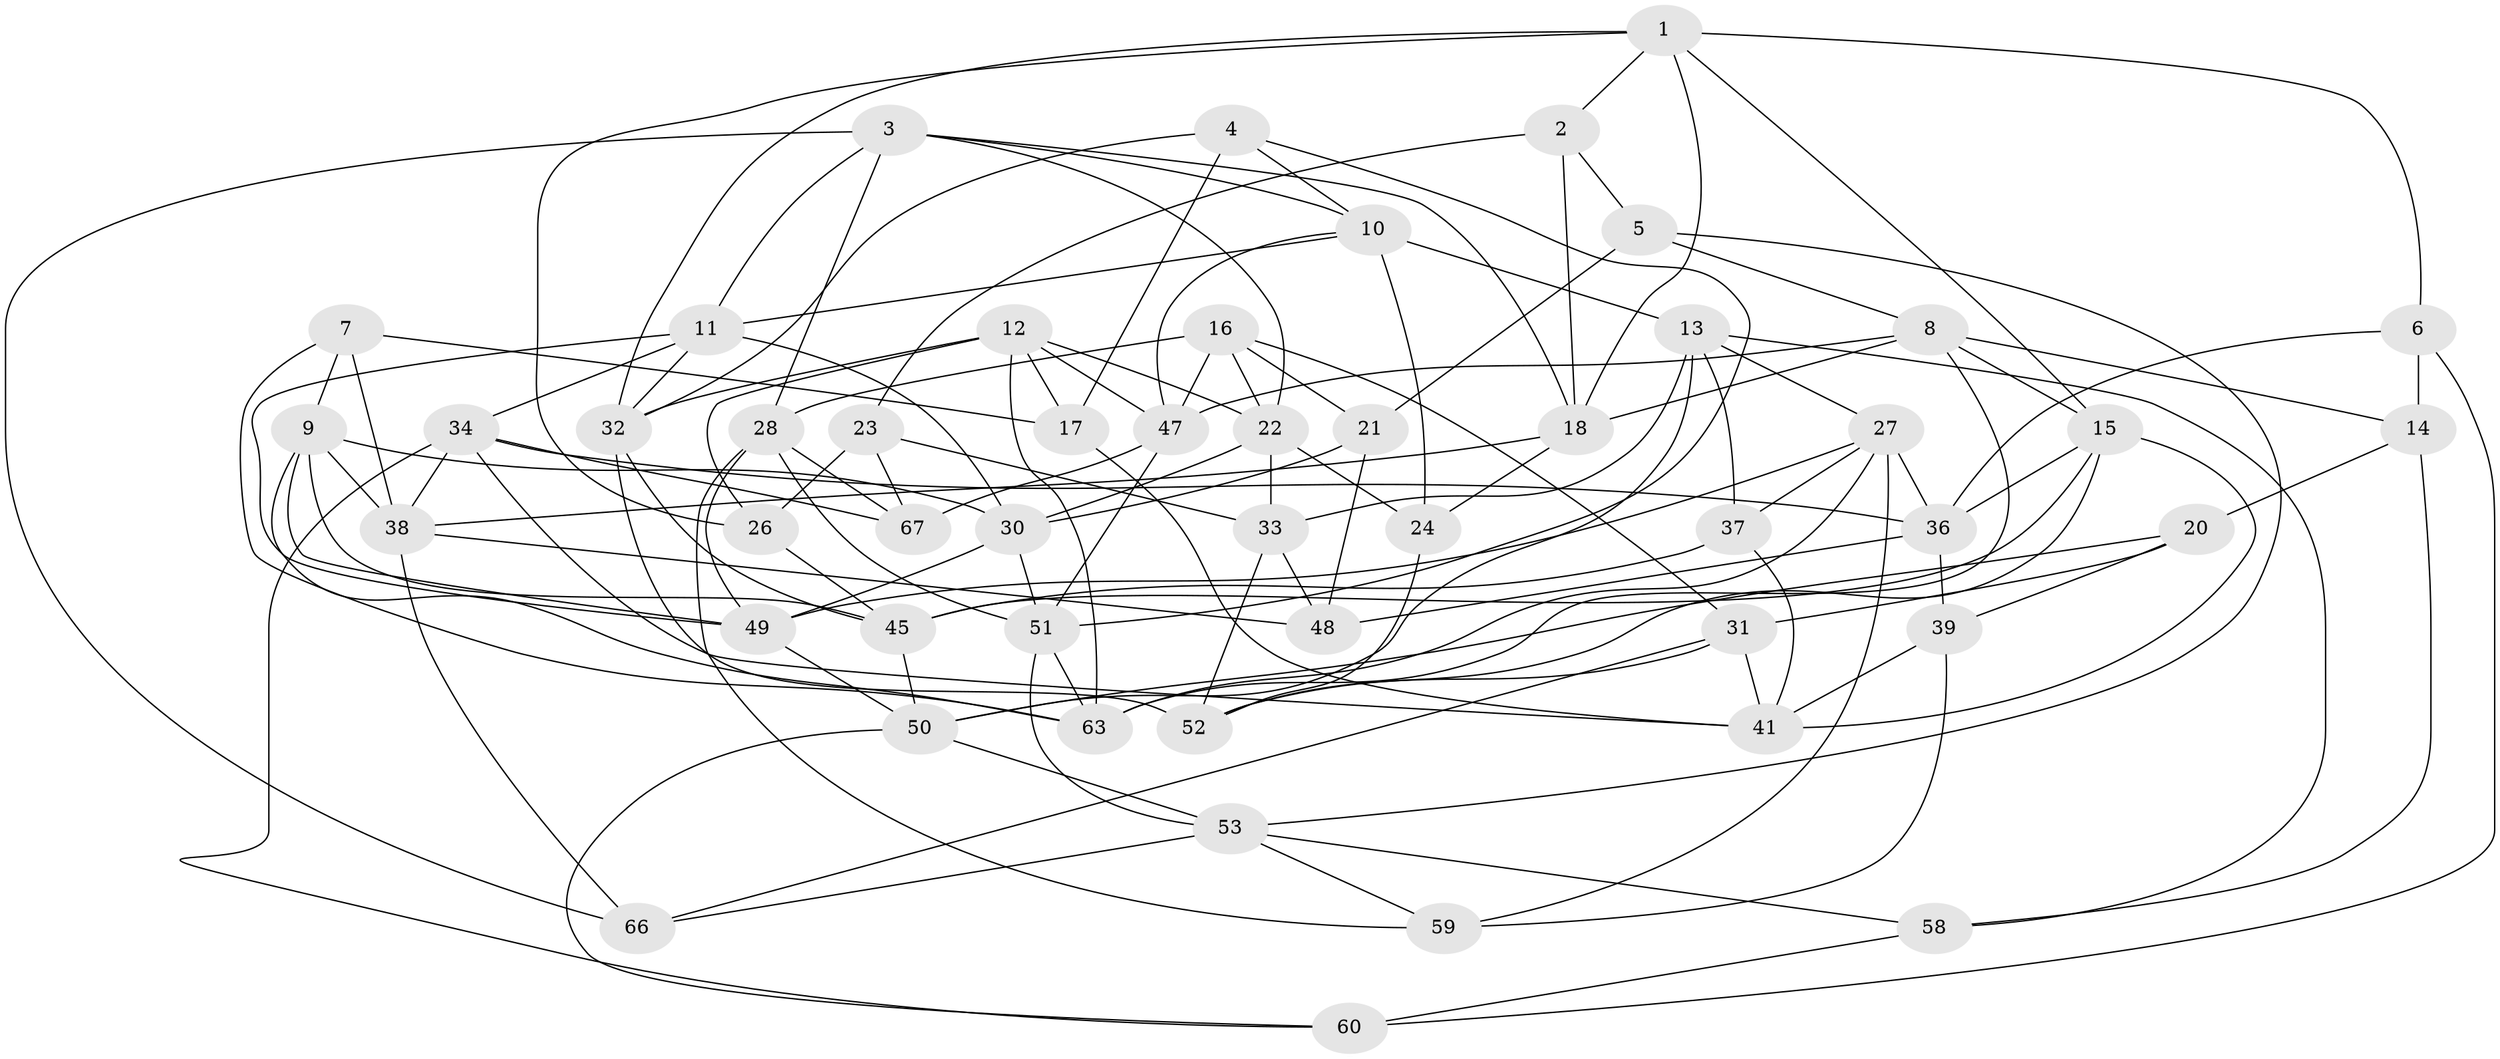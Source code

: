 // original degree distribution, {4: 1.0}
// Generated by graph-tools (version 1.1) at 2025/42/03/06/25 10:42:16]
// undirected, 50 vertices, 128 edges
graph export_dot {
graph [start="1"]
  node [color=gray90,style=filled];
  1 [super="+54"];
  2;
  3 [super="+56"];
  4;
  5;
  6;
  7;
  8 [super="+65"];
  9 [super="+29"];
  10 [super="+74"];
  11 [super="+40"];
  12 [super="+62"];
  13 [super="+19"];
  14;
  15 [super="+70"];
  16 [super="+77"];
  17;
  18 [super="+25"];
  20;
  21;
  22 [super="+61"];
  23;
  24;
  26;
  27 [super="+55"];
  28 [super="+42"];
  30 [super="+79"];
  31 [super="+72"];
  32 [super="+76"];
  33 [super="+35"];
  34 [super="+43"];
  36 [super="+44"];
  37;
  38 [super="+80"];
  39;
  41 [super="+57"];
  45 [super="+46"];
  47 [super="+69"];
  48;
  49 [super="+78"];
  50 [super="+73"];
  51 [super="+68"];
  52 [super="+64"];
  53 [super="+71"];
  58;
  59;
  60;
  63 [super="+75"];
  66;
  67;
  1 -- 18;
  1 -- 26;
  1 -- 2;
  1 -- 6;
  1 -- 15;
  1 -- 32;
  2 -- 18;
  2 -- 5;
  2 -- 23;
  3 -- 66;
  3 -- 10;
  3 -- 28;
  3 -- 18;
  3 -- 11;
  3 -- 22;
  4 -- 51;
  4 -- 17;
  4 -- 32;
  4 -- 10;
  5 -- 21;
  5 -- 8;
  5 -- 53;
  6 -- 60;
  6 -- 14;
  6 -- 36;
  7 -- 9;
  7 -- 17;
  7 -- 38;
  7 -- 63;
  8 -- 15;
  8 -- 14;
  8 -- 18;
  8 -- 47;
  8 -- 63;
  9 -- 30;
  9 -- 63;
  9 -- 49;
  9 -- 38;
  9 -- 45;
  10 -- 13;
  10 -- 24;
  10 -- 47;
  10 -- 11;
  11 -- 32;
  11 -- 34;
  11 -- 30;
  11 -- 49;
  12 -- 47;
  12 -- 17;
  12 -- 63;
  12 -- 32;
  12 -- 26;
  12 -- 22;
  13 -- 58;
  13 -- 50;
  13 -- 37;
  13 -- 33;
  13 -- 27;
  14 -- 58;
  14 -- 20;
  15 -- 36;
  15 -- 45;
  15 -- 41;
  15 -- 52;
  16 -- 28;
  16 -- 21;
  16 -- 31 [weight=2];
  16 -- 47;
  16 -- 22;
  17 -- 41;
  18 -- 24;
  18 -- 38;
  20 -- 39;
  20 -- 50;
  20 -- 31;
  21 -- 48;
  21 -- 30;
  22 -- 24;
  22 -- 33;
  22 -- 30;
  23 -- 26;
  23 -- 33;
  23 -- 67;
  24 -- 52;
  26 -- 45;
  27 -- 59;
  27 -- 49;
  27 -- 36;
  27 -- 37;
  27 -- 63;
  28 -- 67;
  28 -- 59;
  28 -- 51;
  28 -- 49;
  30 -- 51;
  30 -- 49;
  31 -- 66;
  31 -- 52;
  31 -- 41;
  32 -- 52;
  32 -- 45;
  33 -- 52 [weight=2];
  33 -- 48;
  34 -- 67;
  34 -- 60;
  34 -- 41;
  34 -- 38;
  34 -- 36;
  36 -- 39;
  36 -- 48;
  37 -- 41;
  37 -- 45;
  38 -- 48;
  38 -- 66;
  39 -- 59;
  39 -- 41;
  45 -- 50;
  47 -- 67;
  47 -- 51;
  49 -- 50;
  50 -- 53;
  50 -- 60;
  51 -- 53;
  51 -- 63;
  53 -- 58;
  53 -- 59;
  53 -- 66;
  58 -- 60;
}
